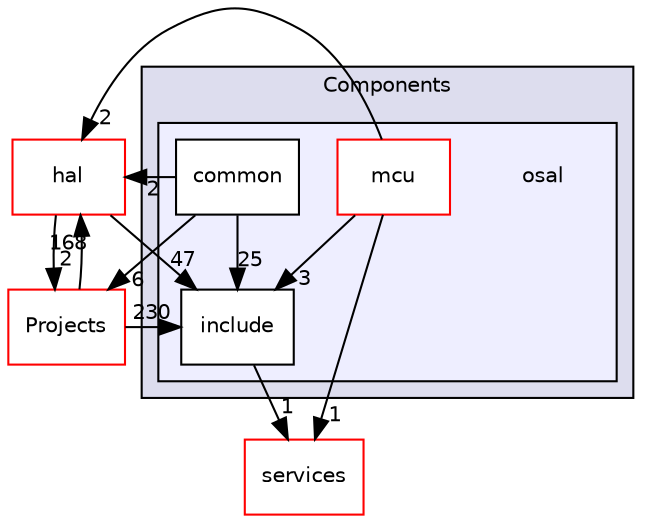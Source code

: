 digraph "C:/Work.git/ble/BLE-CC254x-1.4.0/Components/osal" {
  compound=true
  node [ fontsize="10", fontname="Helvetica"];
  edge [ labelfontsize="10", labelfontname="Helvetica"];
  subgraph clusterdir_7a2b63247ca617f0e1ef727740be8a23 {
    graph [ bgcolor="#ddddee", pencolor="black", label="Components" fontname="Helvetica", fontsize="10", URL="dir_7a2b63247ca617f0e1ef727740be8a23.html"]
  subgraph clusterdir_781362c2f1976cc08ba92fa142a04878 {
    graph [ bgcolor="#eeeeff", pencolor="black", label="" URL="dir_781362c2f1976cc08ba92fa142a04878.html"];
    dir_781362c2f1976cc08ba92fa142a04878 [shape=plaintext label="osal"];
    dir_22a09cbb4db46cb70dfe33bc130beaf1 [shape=box label="common" color="black" fillcolor="white" style="filled" URL="dir_22a09cbb4db46cb70dfe33bc130beaf1.html"];
    dir_81f75ff50ab9f0dc2b2eac8f3c524d33 [shape=box label="include" color="black" fillcolor="white" style="filled" URL="dir_81f75ff50ab9f0dc2b2eac8f3c524d33.html"];
    dir_dbeed1d6e4a3ab492828e4a32ad6eb4c [shape=box label="mcu" color="red" fillcolor="white" style="filled" URL="dir_dbeed1d6e4a3ab492828e4a32ad6eb4c.html"];
  }
  }
  dir_cee72f2caaa4e11cc73a20c481630d7d [shape=box label="hal" fillcolor="white" style="filled" color="red" URL="dir_cee72f2caaa4e11cc73a20c481630d7d.html"];
  dir_45b753ab84acb85b275eff3aa1710e33 [shape=box label="services" fillcolor="white" style="filled" color="red" URL="dir_45b753ab84acb85b275eff3aa1710e33.html"];
  dir_a290a1bf70da03a008194e36703a796c [shape=box label="Projects" fillcolor="white" style="filled" color="red" URL="dir_a290a1bf70da03a008194e36703a796c.html"];
  dir_cee72f2caaa4e11cc73a20c481630d7d->dir_81f75ff50ab9f0dc2b2eac8f3c524d33 [headlabel="47", labeldistance=1.5 headhref="dir_000008_000036.html"];
  dir_cee72f2caaa4e11cc73a20c481630d7d->dir_a290a1bf70da03a008194e36703a796c [headlabel="2", labeldistance=1.5 headhref="dir_000008_000014.html"];
  dir_81f75ff50ab9f0dc2b2eac8f3c524d33->dir_45b753ab84acb85b275eff3aa1710e33 [headlabel="1", labeldistance=1.5 headhref="dir_000036_000039.html"];
  dir_22a09cbb4db46cb70dfe33bc130beaf1->dir_cee72f2caaa4e11cc73a20c481630d7d [headlabel="2", labeldistance=1.5 headhref="dir_000035_000008.html"];
  dir_22a09cbb4db46cb70dfe33bc130beaf1->dir_81f75ff50ab9f0dc2b2eac8f3c524d33 [headlabel="25", labeldistance=1.5 headhref="dir_000035_000036.html"];
  dir_22a09cbb4db46cb70dfe33bc130beaf1->dir_a290a1bf70da03a008194e36703a796c [headlabel="6", labeldistance=1.5 headhref="dir_000035_000014.html"];
  dir_dbeed1d6e4a3ab492828e4a32ad6eb4c->dir_cee72f2caaa4e11cc73a20c481630d7d [headlabel="2", labeldistance=1.5 headhref="dir_000037_000008.html"];
  dir_dbeed1d6e4a3ab492828e4a32ad6eb4c->dir_81f75ff50ab9f0dc2b2eac8f3c524d33 [headlabel="3", labeldistance=1.5 headhref="dir_000037_000036.html"];
  dir_dbeed1d6e4a3ab492828e4a32ad6eb4c->dir_45b753ab84acb85b275eff3aa1710e33 [headlabel="1", labeldistance=1.5 headhref="dir_000037_000039.html"];
  dir_a290a1bf70da03a008194e36703a796c->dir_cee72f2caaa4e11cc73a20c481630d7d [headlabel="168", labeldistance=1.5 headhref="dir_000014_000008.html"];
  dir_a290a1bf70da03a008194e36703a796c->dir_81f75ff50ab9f0dc2b2eac8f3c524d33 [headlabel="230", labeldistance=1.5 headhref="dir_000014_000036.html"];
}
